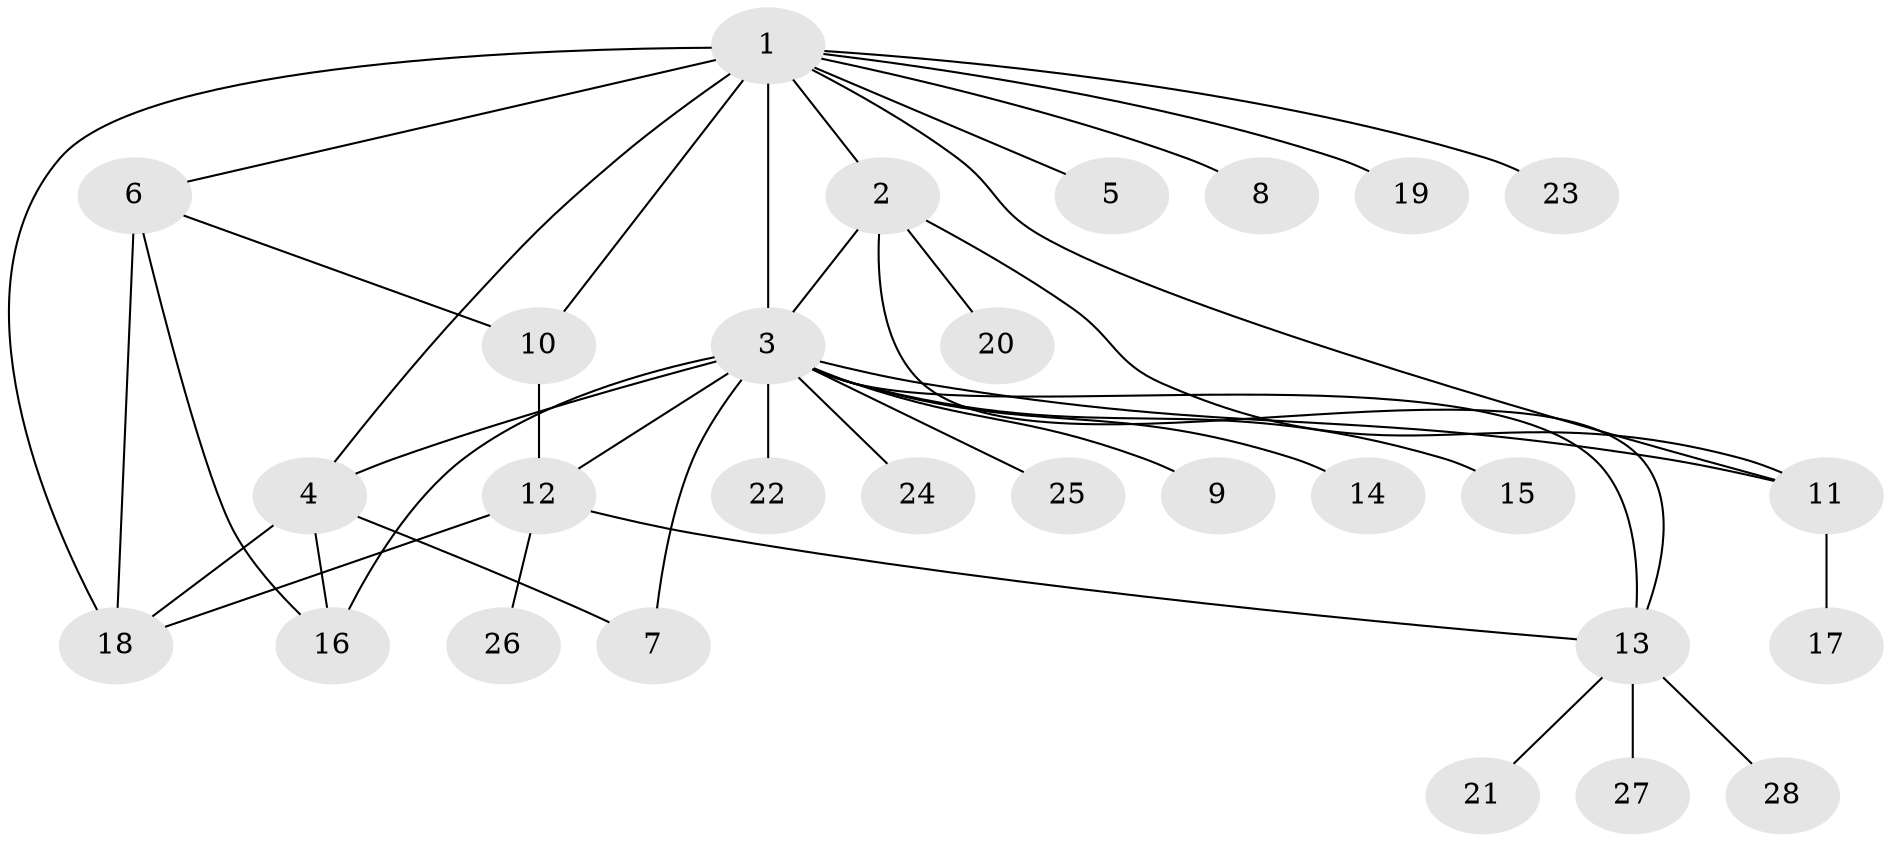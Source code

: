 // original degree distribution, {5: 0.05357142857142857, 9: 0.05357142857142857, 10: 0.017857142857142856, 4: 0.07142857142857142, 8: 0.017857142857142856, 1: 0.42857142857142855, 3: 0.14285714285714285, 18: 0.017857142857142856, 6: 0.017857142857142856, 2: 0.17857142857142858}
// Generated by graph-tools (version 1.1) at 2025/35/03/09/25 02:35:47]
// undirected, 28 vertices, 41 edges
graph export_dot {
graph [start="1"]
  node [color=gray90,style=filled];
  1;
  2;
  3;
  4;
  5;
  6;
  7;
  8;
  9;
  10;
  11;
  12;
  13;
  14;
  15;
  16;
  17;
  18;
  19;
  20;
  21;
  22;
  23;
  24;
  25;
  26;
  27;
  28;
  1 -- 2 [weight=2.0];
  1 -- 3 [weight=4.0];
  1 -- 4 [weight=2.0];
  1 -- 5 [weight=1.0];
  1 -- 6 [weight=1.0];
  1 -- 8 [weight=1.0];
  1 -- 10 [weight=1.0];
  1 -- 11 [weight=1.0];
  1 -- 18 [weight=1.0];
  1 -- 19 [weight=1.0];
  1 -- 23 [weight=1.0];
  2 -- 3 [weight=3.0];
  2 -- 11 [weight=1.0];
  2 -- 13 [weight=1.0];
  2 -- 20 [weight=1.0];
  3 -- 4 [weight=2.0];
  3 -- 7 [weight=1.0];
  3 -- 9 [weight=1.0];
  3 -- 11 [weight=1.0];
  3 -- 12 [weight=3.0];
  3 -- 13 [weight=1.0];
  3 -- 14 [weight=1.0];
  3 -- 15 [weight=1.0];
  3 -- 16 [weight=2.0];
  3 -- 22 [weight=1.0];
  3 -- 24 [weight=1.0];
  3 -- 25 [weight=1.0];
  4 -- 7 [weight=1.0];
  4 -- 16 [weight=1.0];
  4 -- 18 [weight=1.0];
  6 -- 10 [weight=1.0];
  6 -- 16 [weight=1.0];
  6 -- 18 [weight=5.0];
  10 -- 12 [weight=1.0];
  11 -- 17 [weight=1.0];
  12 -- 13 [weight=1.0];
  12 -- 18 [weight=1.0];
  12 -- 26 [weight=1.0];
  13 -- 21 [weight=1.0];
  13 -- 27 [weight=1.0];
  13 -- 28 [weight=1.0];
}
